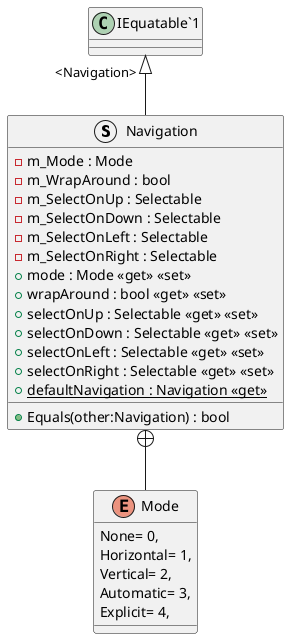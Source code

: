@startuml
struct Navigation {
    - m_Mode : Mode
    - m_WrapAround : bool
    - m_SelectOnUp : Selectable
    - m_SelectOnDown : Selectable
    - m_SelectOnLeft : Selectable
    - m_SelectOnRight : Selectable
    + mode : Mode <<get>> <<set>>
    + wrapAround : bool <<get>> <<set>>
    + selectOnUp : Selectable <<get>> <<set>>
    + selectOnDown : Selectable <<get>> <<set>>
    + selectOnLeft : Selectable <<get>> <<set>>
    + selectOnRight : Selectable <<get>> <<set>>
    {static} + defaultNavigation : Navigation <<get>>
    + Equals(other:Navigation) : bool
}
enum Mode {
    None= 0,
    Horizontal= 1,
    Vertical= 2,
    Automatic= 3,
    Explicit= 4,
}
"IEquatable`1" "<Navigation>" <|-- Navigation
Navigation +-- Mode
@enduml

